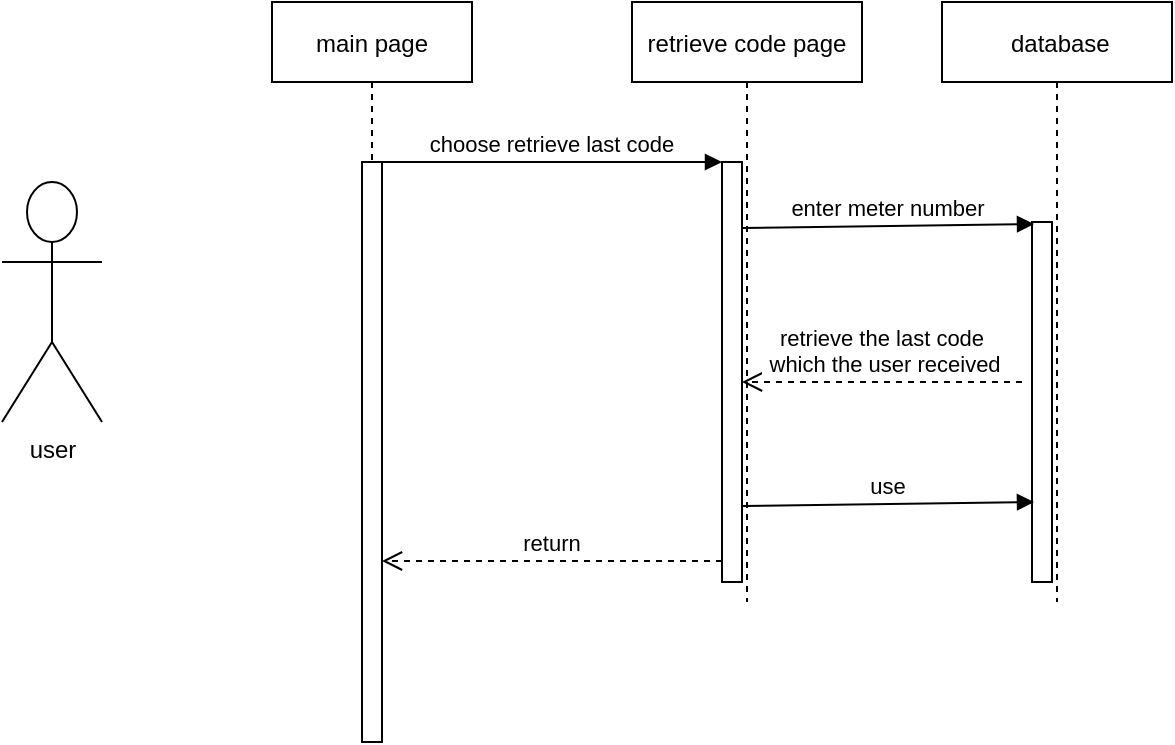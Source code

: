 <mxfile version="14.2.9" type="github">
  <diagram id="GXY8RBjaAx_cPMOlavbH" name="Page-1">
    <mxGraphModel dx="868" dy="393" grid="1" gridSize="10" guides="1" tooltips="1" connect="1" arrows="1" fold="1" page="1" pageScale="1" pageWidth="850" pageHeight="1100" math="0" shadow="0">
      <root>
        <mxCell id="0" />
        <mxCell id="1" parent="0" />
        <mxCell id="78BoGSiR7UO2BxUyqKy6-1" value="main page" style="shape=umlLifeline;perimeter=lifelinePerimeter;container=1;collapsible=0;recursiveResize=0;rounded=0;shadow=0;strokeWidth=1;" vertex="1" parent="1">
          <mxGeometry x="205" y="70" width="100" height="370" as="geometry" />
        </mxCell>
        <mxCell id="78BoGSiR7UO2BxUyqKy6-2" value="" style="points=[];perimeter=orthogonalPerimeter;rounded=0;shadow=0;strokeWidth=1;" vertex="1" parent="78BoGSiR7UO2BxUyqKy6-1">
          <mxGeometry x="45" y="80" width="10" height="290" as="geometry" />
        </mxCell>
        <mxCell id="78BoGSiR7UO2BxUyqKy6-3" value="retrieve code page" style="shape=umlLifeline;perimeter=lifelinePerimeter;container=1;collapsible=0;recursiveResize=0;rounded=0;shadow=0;strokeWidth=1;" vertex="1" parent="1">
          <mxGeometry x="385" y="70" width="115" height="300" as="geometry" />
        </mxCell>
        <mxCell id="78BoGSiR7UO2BxUyqKy6-4" value="" style="points=[];perimeter=orthogonalPerimeter;rounded=0;shadow=0;strokeWidth=1;" vertex="1" parent="78BoGSiR7UO2BxUyqKy6-3">
          <mxGeometry x="45" y="80" width="10" height="210" as="geometry" />
        </mxCell>
        <mxCell id="78BoGSiR7UO2BxUyqKy6-5" value="return" style="verticalAlign=bottom;endArrow=open;dashed=1;endSize=8;exitX=0;exitY=0.95;shadow=0;strokeWidth=1;" edge="1" parent="1" source="78BoGSiR7UO2BxUyqKy6-4" target="78BoGSiR7UO2BxUyqKy6-2">
          <mxGeometry relative="1" as="geometry">
            <mxPoint x="360" y="226" as="targetPoint" />
          </mxGeometry>
        </mxCell>
        <mxCell id="78BoGSiR7UO2BxUyqKy6-6" value="choose retrieve last code" style="verticalAlign=bottom;endArrow=block;entryX=0;entryY=0;shadow=0;strokeWidth=1;" edge="1" parent="1" source="78BoGSiR7UO2BxUyqKy6-2" target="78BoGSiR7UO2BxUyqKy6-4">
          <mxGeometry relative="1" as="geometry">
            <mxPoint x="360" y="150" as="sourcePoint" />
          </mxGeometry>
        </mxCell>
        <mxCell id="78BoGSiR7UO2BxUyqKy6-7" value="user" style="shape=umlActor;verticalLabelPosition=bottom;labelBackgroundColor=#ffffff;verticalAlign=top;html=1;outlineConnect=0;" vertex="1" parent="1">
          <mxGeometry x="70" y="160" width="50" height="120" as="geometry" />
        </mxCell>
        <mxCell id="78BoGSiR7UO2BxUyqKy6-8" value=" database" style="shape=umlLifeline;perimeter=lifelinePerimeter;container=1;collapsible=0;recursiveResize=0;rounded=0;shadow=0;strokeWidth=1;" vertex="1" parent="1">
          <mxGeometry x="540" y="70" width="115" height="300" as="geometry" />
        </mxCell>
        <mxCell id="78BoGSiR7UO2BxUyqKy6-9" value="" style="points=[];perimeter=orthogonalPerimeter;rounded=0;shadow=0;strokeWidth=1;" vertex="1" parent="78BoGSiR7UO2BxUyqKy6-8">
          <mxGeometry x="45" y="110" width="10" height="180" as="geometry" />
        </mxCell>
        <mxCell id="78BoGSiR7UO2BxUyqKy6-10" value="enter meter number" style="verticalAlign=bottom;endArrow=block;shadow=0;strokeWidth=1;entryX=0.1;entryY=0.175;entryDx=0;entryDy=0;entryPerimeter=0;" edge="1" parent="1">
          <mxGeometry relative="1" as="geometry">
            <mxPoint x="440" y="183.0" as="sourcePoint" />
            <mxPoint x="586" y="181" as="targetPoint" />
          </mxGeometry>
        </mxCell>
        <mxCell id="78BoGSiR7UO2BxUyqKy6-11" value="retrieve the last code&#xa; which the user received" style="verticalAlign=bottom;endArrow=open;dashed=1;endSize=8;shadow=0;strokeWidth=1;" edge="1" parent="1">
          <mxGeometry relative="1" as="geometry">
            <mxPoint x="440" y="260.0" as="targetPoint" />
            <mxPoint x="580" y="260" as="sourcePoint" />
          </mxGeometry>
        </mxCell>
        <mxCell id="78BoGSiR7UO2BxUyqKy6-12" value="use" style="verticalAlign=bottom;endArrow=block;shadow=0;strokeWidth=1;entryX=0.1;entryY=0.175;entryDx=0;entryDy=0;entryPerimeter=0;" edge="1" parent="1">
          <mxGeometry relative="1" as="geometry">
            <mxPoint x="440" y="322.0" as="sourcePoint" />
            <mxPoint x="586" y="320" as="targetPoint" />
          </mxGeometry>
        </mxCell>
      </root>
    </mxGraphModel>
  </diagram>
</mxfile>
